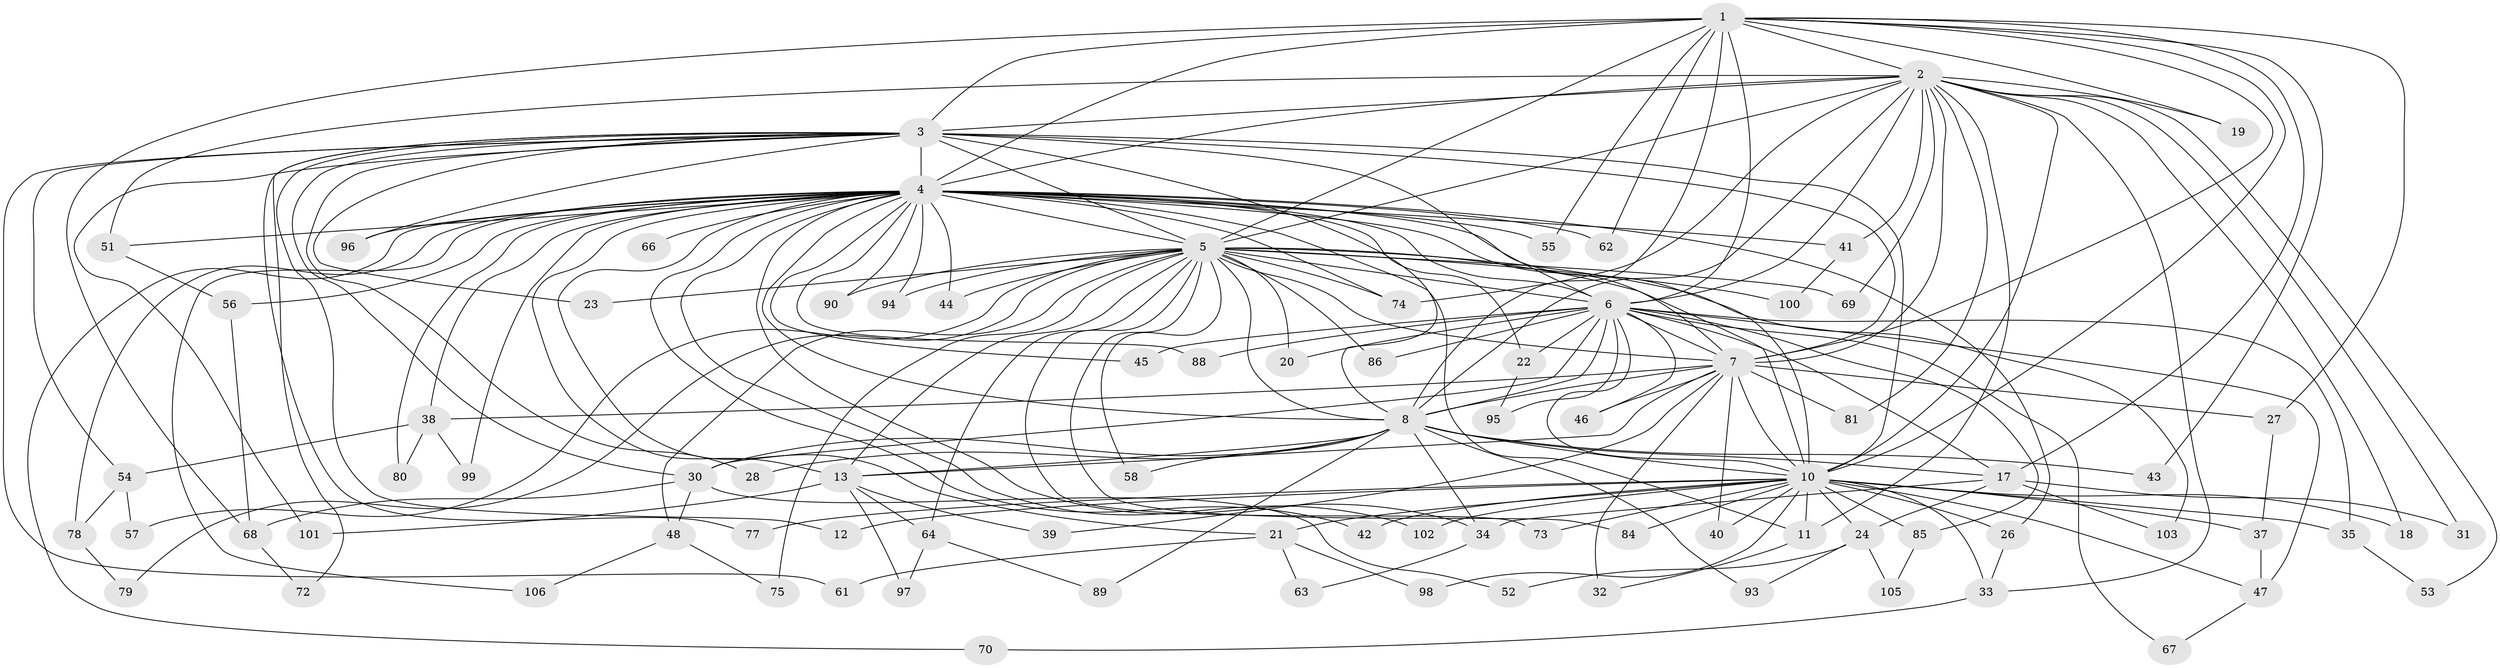 // Generated by graph-tools (version 1.1) at 2025/51/02/27/25 19:51:48]
// undirected, 86 vertices, 199 edges
graph export_dot {
graph [start="1"]
  node [color=gray90,style=filled];
  1 [super="+82"];
  2 [super="+65"];
  3 [super="+15"];
  4 [super="+9"];
  5 [super="+50"];
  6 [super="+59"];
  7 [super="+71"];
  8 [super="+16"];
  10 [super="+104"];
  11 [super="+25"];
  12;
  13 [super="+14"];
  17 [super="+29"];
  18;
  19;
  20;
  21;
  22;
  23;
  24 [super="+87"];
  26;
  27;
  28;
  30 [super="+60"];
  31;
  32;
  33 [super="+49"];
  34 [super="+36"];
  35;
  37 [super="+92"];
  38;
  39;
  40;
  41;
  42;
  43;
  44;
  45;
  46;
  47 [super="+76"];
  48;
  51;
  52;
  53;
  54;
  55;
  56;
  57;
  58;
  61;
  62;
  63;
  64;
  66;
  67;
  68 [super="+91"];
  69;
  70;
  72;
  73;
  74 [super="+83"];
  75;
  77;
  78;
  79;
  80;
  81;
  84;
  85;
  86;
  88;
  89;
  90;
  93;
  94;
  95;
  96;
  97;
  98;
  99;
  100;
  101;
  102;
  103;
  105;
  106;
  1 -- 2;
  1 -- 3 [weight=2];
  1 -- 4 [weight=2];
  1 -- 5;
  1 -- 6 [weight=2];
  1 -- 7;
  1 -- 8;
  1 -- 10;
  1 -- 17;
  1 -- 19;
  1 -- 27;
  1 -- 43;
  1 -- 55;
  1 -- 62;
  1 -- 68;
  2 -- 3;
  2 -- 4 [weight=2];
  2 -- 5 [weight=2];
  2 -- 6;
  2 -- 7;
  2 -- 8;
  2 -- 10;
  2 -- 11;
  2 -- 18;
  2 -- 19;
  2 -- 31;
  2 -- 41;
  2 -- 51;
  2 -- 53;
  2 -- 81;
  2 -- 33;
  2 -- 74;
  2 -- 69;
  3 -- 4 [weight=2];
  3 -- 5;
  3 -- 6;
  3 -- 7;
  3 -- 8;
  3 -- 10 [weight=2];
  3 -- 12;
  3 -- 23;
  3 -- 28;
  3 -- 54;
  3 -- 61;
  3 -- 72;
  3 -- 77;
  3 -- 96;
  3 -- 101;
  3 -- 30;
  4 -- 5 [weight=2];
  4 -- 6 [weight=2];
  4 -- 7 [weight=2];
  4 -- 8 [weight=2];
  4 -- 10 [weight=2];
  4 -- 13;
  4 -- 26;
  4 -- 34;
  4 -- 41;
  4 -- 42;
  4 -- 44;
  4 -- 45;
  4 -- 55;
  4 -- 70;
  4 -- 74;
  4 -- 78;
  4 -- 80;
  4 -- 88;
  4 -- 94;
  4 -- 99;
  4 -- 102;
  4 -- 106;
  4 -- 96;
  4 -- 66;
  4 -- 38;
  4 -- 51;
  4 -- 21;
  4 -- 22;
  4 -- 56;
  4 -- 90;
  4 -- 62;
  4 -- 11;
  5 -- 6;
  5 -- 7;
  5 -- 8;
  5 -- 10;
  5 -- 20;
  5 -- 23;
  5 -- 44;
  5 -- 48;
  5 -- 57;
  5 -- 58;
  5 -- 64;
  5 -- 69;
  5 -- 73;
  5 -- 74;
  5 -- 75;
  5 -- 79;
  5 -- 84;
  5 -- 86;
  5 -- 90;
  5 -- 100;
  5 -- 103;
  5 -- 94;
  5 -- 13;
  6 -- 7;
  6 -- 8;
  6 -- 10;
  6 -- 17;
  6 -- 20;
  6 -- 22;
  6 -- 30;
  6 -- 35;
  6 -- 45;
  6 -- 46;
  6 -- 47 [weight=2];
  6 -- 67;
  6 -- 85;
  6 -- 95;
  6 -- 88;
  6 -- 86;
  7 -- 8 [weight=2];
  7 -- 10;
  7 -- 27;
  7 -- 32;
  7 -- 38;
  7 -- 39;
  7 -- 40;
  7 -- 46;
  7 -- 81;
  7 -- 13;
  8 -- 10;
  8 -- 13;
  8 -- 28;
  8 -- 43;
  8 -- 58;
  8 -- 93;
  8 -- 89;
  8 -- 30;
  8 -- 34;
  8 -- 17;
  10 -- 11;
  10 -- 12;
  10 -- 18;
  10 -- 21;
  10 -- 24 [weight=2];
  10 -- 26;
  10 -- 33;
  10 -- 35;
  10 -- 37;
  10 -- 40;
  10 -- 42;
  10 -- 47;
  10 -- 73;
  10 -- 77;
  10 -- 84;
  10 -- 85;
  10 -- 98;
  10 -- 102;
  11 -- 32;
  13 -- 39;
  13 -- 64;
  13 -- 101;
  13 -- 97;
  17 -- 24;
  17 -- 34;
  17 -- 103;
  17 -- 31;
  21 -- 61;
  21 -- 63;
  21 -- 98;
  22 -- 95;
  24 -- 52;
  24 -- 105;
  24 -- 93;
  26 -- 33;
  27 -- 37;
  30 -- 48;
  30 -- 52;
  30 -- 68;
  33 -- 70;
  34 -- 63;
  35 -- 53;
  37 -- 47;
  38 -- 54;
  38 -- 80;
  38 -- 99;
  41 -- 100;
  47 -- 67;
  48 -- 75;
  48 -- 106;
  51 -- 56;
  54 -- 57;
  54 -- 78;
  56 -- 68;
  64 -- 89;
  64 -- 97;
  68 -- 72;
  78 -- 79;
  85 -- 105;
}
